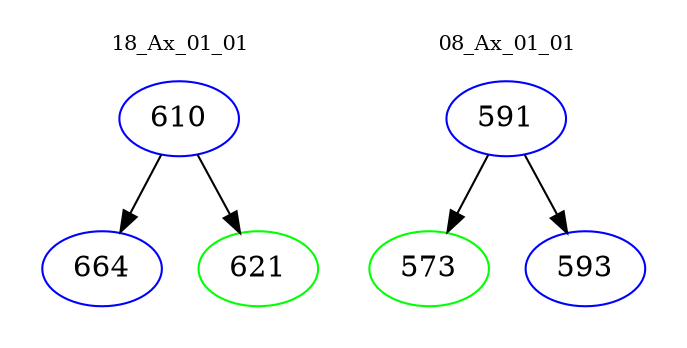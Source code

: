 digraph{
subgraph cluster_0 {
color = white
label = "18_Ax_01_01";
fontsize=10;
T0_610 [label="610", color="blue"]
T0_610 -> T0_664 [color="black"]
T0_664 [label="664", color="blue"]
T0_610 -> T0_621 [color="black"]
T0_621 [label="621", color="green"]
}
subgraph cluster_1 {
color = white
label = "08_Ax_01_01";
fontsize=10;
T1_591 [label="591", color="blue"]
T1_591 -> T1_573 [color="black"]
T1_573 [label="573", color="green"]
T1_591 -> T1_593 [color="black"]
T1_593 [label="593", color="blue"]
}
}
